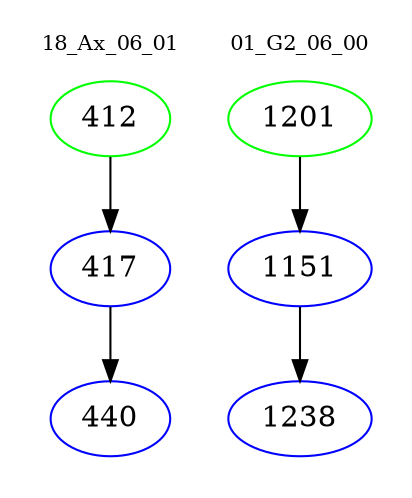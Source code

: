 digraph{
subgraph cluster_0 {
color = white
label = "18_Ax_06_01";
fontsize=10;
T0_412 [label="412", color="green"]
T0_412 -> T0_417 [color="black"]
T0_417 [label="417", color="blue"]
T0_417 -> T0_440 [color="black"]
T0_440 [label="440", color="blue"]
}
subgraph cluster_1 {
color = white
label = "01_G2_06_00";
fontsize=10;
T1_1201 [label="1201", color="green"]
T1_1201 -> T1_1151 [color="black"]
T1_1151 [label="1151", color="blue"]
T1_1151 -> T1_1238 [color="black"]
T1_1238 [label="1238", color="blue"]
}
}
